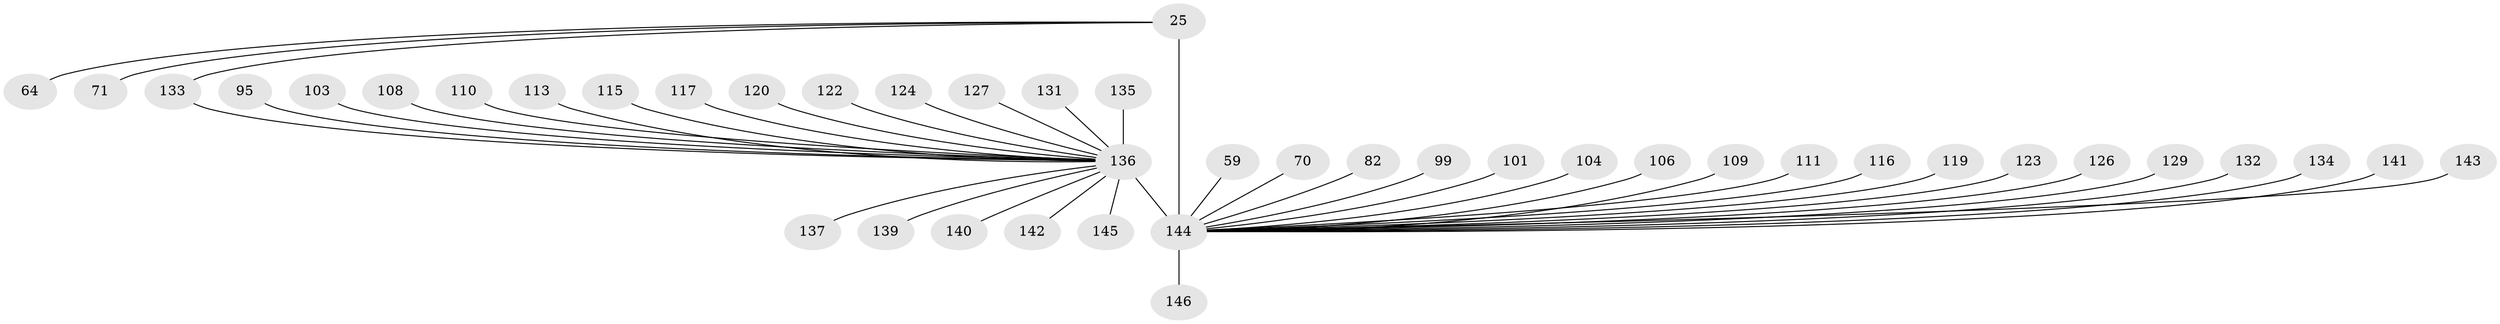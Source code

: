 // original degree distribution, {8: 0.00684931506849315, 15: 0.00684931506849315, 14: 0.00684931506849315, 1: 0.5342465753424658, 44: 0.00684931506849315, 4: 0.04794520547945205, 5: 0.0273972602739726, 2: 0.2191780821917808, 3: 0.0958904109589041, 7: 0.02054794520547945, 6: 0.0273972602739726}
// Generated by graph-tools (version 1.1) at 2025/50/03/04/25 21:50:15]
// undirected, 43 vertices, 43 edges
graph export_dot {
graph [start="1"]
  node [color=gray90,style=filled];
  25 [super="+1"];
  59;
  64;
  70;
  71 [super="+37"];
  82;
  95;
  99;
  101;
  103;
  104;
  106 [super="+22"];
  108 [super="+52"];
  109;
  110 [super="+19"];
  111 [super="+100"];
  113 [super="+48"];
  115 [super="+81+83"];
  116;
  117;
  119;
  120 [super="+94"];
  122;
  123;
  124;
  126;
  127;
  129 [super="+80+85+86"];
  131;
  132;
  133 [super="+114"];
  134;
  135;
  136 [super="+15+102+97+6+9+12+14+43+130+16+18+28+32+42+50+76+88+90"];
  137;
  139 [super="+121"];
  140;
  141 [super="+67"];
  142 [super="+87"];
  143 [super="+138"];
  144 [super="+44+47+68+128+4+62+75+77+84+92+93+98+125"];
  145;
  146;
  25 -- 64;
  25 -- 71;
  25 -- 144 [weight=6];
  25 -- 133 [weight=2];
  59 -- 144;
  70 -- 144;
  82 -- 144;
  95 -- 136;
  99 -- 144;
  101 -- 144;
  103 -- 136;
  104 -- 144;
  106 -- 144;
  108 -- 136 [weight=2];
  109 -- 144;
  110 -- 136;
  111 -- 144;
  113 -- 136;
  115 -- 136;
  116 -- 144;
  117 -- 136;
  119 -- 144;
  120 -- 136;
  122 -- 136;
  123 -- 144;
  124 -- 136;
  126 -- 144;
  127 -- 136;
  129 -- 144;
  131 -- 136;
  132 -- 144;
  133 -- 136;
  134 -- 144;
  135 -- 136;
  136 -- 140;
  136 -- 145;
  136 -- 142 [weight=2];
  136 -- 144 [weight=21];
  136 -- 139;
  136 -- 137;
  141 -- 144;
  143 -- 144 [weight=3];
  144 -- 146;
}
